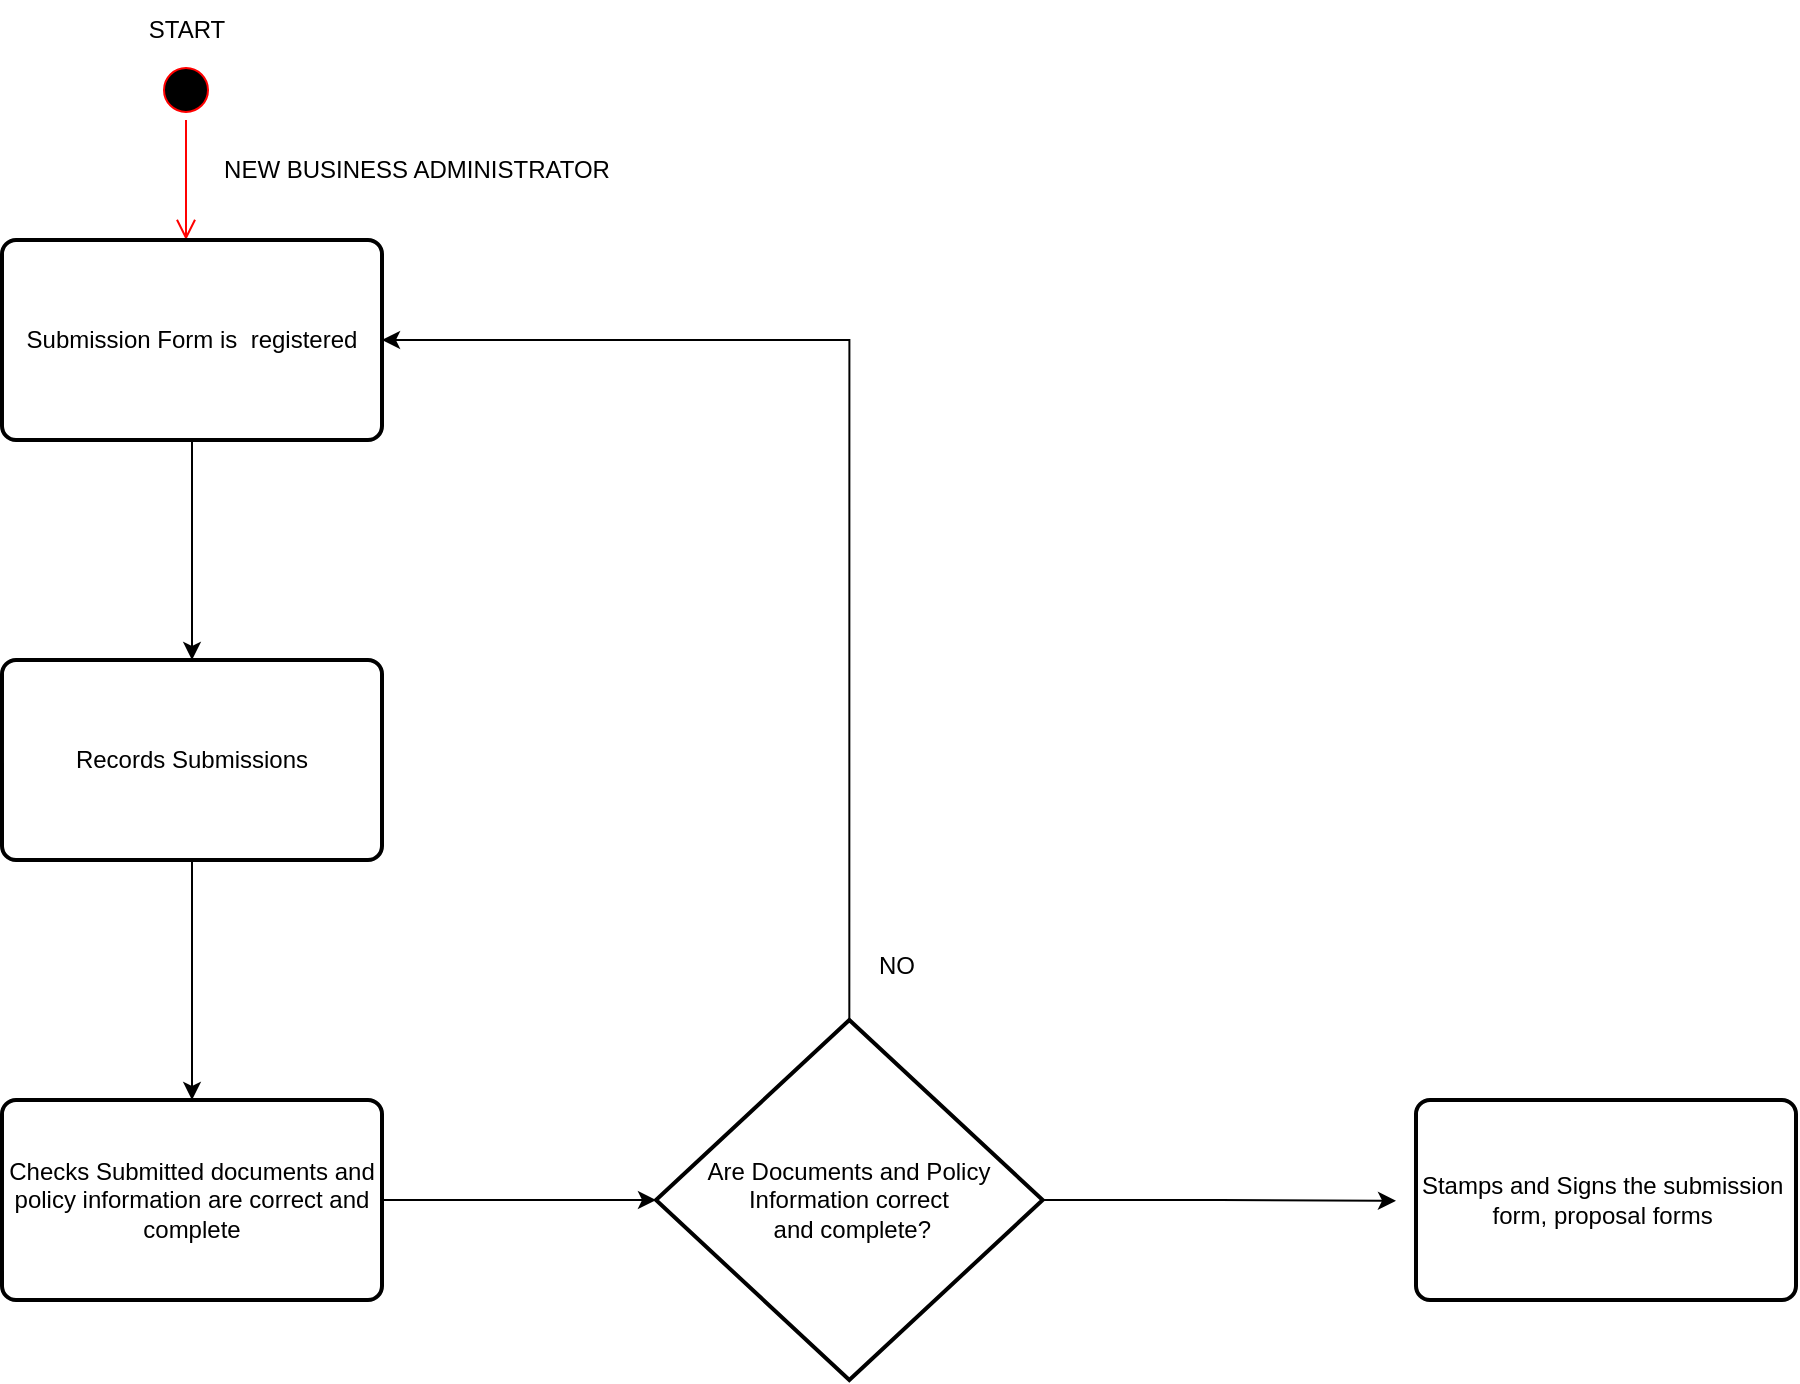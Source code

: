 <mxfile version="24.7.12">
  <diagram name="Page-1" id="kIMUqWYpQiFc0VlccPSC">
    <mxGraphModel dx="1509" dy="777" grid="1" gridSize="10" guides="1" tooltips="1" connect="1" arrows="1" fold="1" page="1" pageScale="1" pageWidth="3300" pageHeight="4681" math="0" shadow="0">
      <root>
        <mxCell id="0" />
        <mxCell id="1" parent="0" />
        <mxCell id="J4y9EGVyNrogMtyehgwq-1" value="" style="ellipse;html=1;shape=startState;fillColor=#000000;strokeColor=#ff0000;" vertex="1" parent="1">
          <mxGeometry x="630" y="100" width="30" height="30" as="geometry" />
        </mxCell>
        <mxCell id="J4y9EGVyNrogMtyehgwq-2" value="" style="edgeStyle=orthogonalEdgeStyle;html=1;verticalAlign=bottom;endArrow=open;endSize=8;strokeColor=#ff0000;rounded=0;" edge="1" source="J4y9EGVyNrogMtyehgwq-1" parent="1">
          <mxGeometry relative="1" as="geometry">
            <mxPoint x="645" y="190" as="targetPoint" />
          </mxGeometry>
        </mxCell>
        <mxCell id="J4y9EGVyNrogMtyehgwq-3" value="START" style="text;html=1;align=center;verticalAlign=middle;resizable=0;points=[];autosize=1;strokeColor=none;fillColor=none;" vertex="1" parent="1">
          <mxGeometry x="615" y="70" width="60" height="30" as="geometry" />
        </mxCell>
        <mxCell id="J4y9EGVyNrogMtyehgwq-5" value="NEW BUSINESS ADMINISTRATOR" style="text;html=1;align=center;verticalAlign=middle;resizable=0;points=[];autosize=1;strokeColor=none;fillColor=none;" vertex="1" parent="1">
          <mxGeometry x="650" y="140" width="220" height="30" as="geometry" />
        </mxCell>
        <mxCell id="J4y9EGVyNrogMtyehgwq-8" style="edgeStyle=orthogonalEdgeStyle;rounded=0;orthogonalLoop=1;jettySize=auto;html=1;exitX=0.5;exitY=1;exitDx=0;exitDy=0;" edge="1" parent="1" source="J4y9EGVyNrogMtyehgwq-6">
          <mxGeometry relative="1" as="geometry">
            <mxPoint x="648" y="400" as="targetPoint" />
          </mxGeometry>
        </mxCell>
        <mxCell id="J4y9EGVyNrogMtyehgwq-6" value="Submission Form is&amp;nbsp; registered" style="rounded=1;whiteSpace=wrap;html=1;absoluteArcSize=1;arcSize=14;strokeWidth=2;" vertex="1" parent="1">
          <mxGeometry x="553" y="190" width="190" height="100" as="geometry" />
        </mxCell>
        <mxCell id="J4y9EGVyNrogMtyehgwq-10" style="edgeStyle=orthogonalEdgeStyle;rounded=0;orthogonalLoop=1;jettySize=auto;html=1;exitX=0.5;exitY=1;exitDx=0;exitDy=0;" edge="1" parent="1" source="J4y9EGVyNrogMtyehgwq-9">
          <mxGeometry relative="1" as="geometry">
            <mxPoint x="648" y="620" as="targetPoint" />
          </mxGeometry>
        </mxCell>
        <mxCell id="J4y9EGVyNrogMtyehgwq-9" value="Records Submissions" style="rounded=1;whiteSpace=wrap;html=1;absoluteArcSize=1;arcSize=14;strokeWidth=2;" vertex="1" parent="1">
          <mxGeometry x="553" y="400" width="190" height="100" as="geometry" />
        </mxCell>
        <mxCell id="J4y9EGVyNrogMtyehgwq-12" style="edgeStyle=orthogonalEdgeStyle;rounded=0;orthogonalLoop=1;jettySize=auto;html=1;exitX=1;exitY=0.5;exitDx=0;exitDy=0;" edge="1" parent="1" source="J4y9EGVyNrogMtyehgwq-11">
          <mxGeometry relative="1" as="geometry">
            <mxPoint x="880" y="670" as="targetPoint" />
          </mxGeometry>
        </mxCell>
        <mxCell id="J4y9EGVyNrogMtyehgwq-11" value="Checks Submitted documents and policy information are correct and complete" style="rounded=1;whiteSpace=wrap;html=1;absoluteArcSize=1;arcSize=14;strokeWidth=2;" vertex="1" parent="1">
          <mxGeometry x="553" y="620" width="190" height="100" as="geometry" />
        </mxCell>
        <mxCell id="J4y9EGVyNrogMtyehgwq-14" style="edgeStyle=orthogonalEdgeStyle;rounded=0;orthogonalLoop=1;jettySize=auto;html=1;exitX=0.5;exitY=0;exitDx=0;exitDy=0;exitPerimeter=0;entryX=1;entryY=0.5;entryDx=0;entryDy=0;" edge="1" parent="1" source="J4y9EGVyNrogMtyehgwq-13" target="J4y9EGVyNrogMtyehgwq-6">
          <mxGeometry relative="1" as="geometry" />
        </mxCell>
        <mxCell id="J4y9EGVyNrogMtyehgwq-16" style="edgeStyle=orthogonalEdgeStyle;rounded=0;orthogonalLoop=1;jettySize=auto;html=1;exitX=1;exitY=0.5;exitDx=0;exitDy=0;exitPerimeter=0;" edge="1" parent="1" source="J4y9EGVyNrogMtyehgwq-13">
          <mxGeometry relative="1" as="geometry">
            <mxPoint x="1250" y="670.368" as="targetPoint" />
          </mxGeometry>
        </mxCell>
        <mxCell id="J4y9EGVyNrogMtyehgwq-13" value="Are Documents and Policy Information correct&lt;br&gt;&amp;nbsp;and complete?" style="strokeWidth=2;html=1;shape=mxgraph.flowchart.decision;whiteSpace=wrap;" vertex="1" parent="1">
          <mxGeometry x="880" y="580" width="193.33" height="180" as="geometry" />
        </mxCell>
        <mxCell id="J4y9EGVyNrogMtyehgwq-15" value="NO" style="text;html=1;align=center;verticalAlign=middle;resizable=0;points=[];autosize=1;strokeColor=none;fillColor=none;" vertex="1" parent="1">
          <mxGeometry x="980" y="538" width="40" height="30" as="geometry" />
        </mxCell>
        <mxCell id="J4y9EGVyNrogMtyehgwq-17" value="Stamps and Signs the submission&amp;nbsp;&lt;br&gt;form, proposal forms&amp;nbsp;" style="rounded=1;whiteSpace=wrap;html=1;absoluteArcSize=1;arcSize=14;strokeWidth=2;" vertex="1" parent="1">
          <mxGeometry x="1260" y="620" width="190" height="100" as="geometry" />
        </mxCell>
      </root>
    </mxGraphModel>
  </diagram>
</mxfile>
